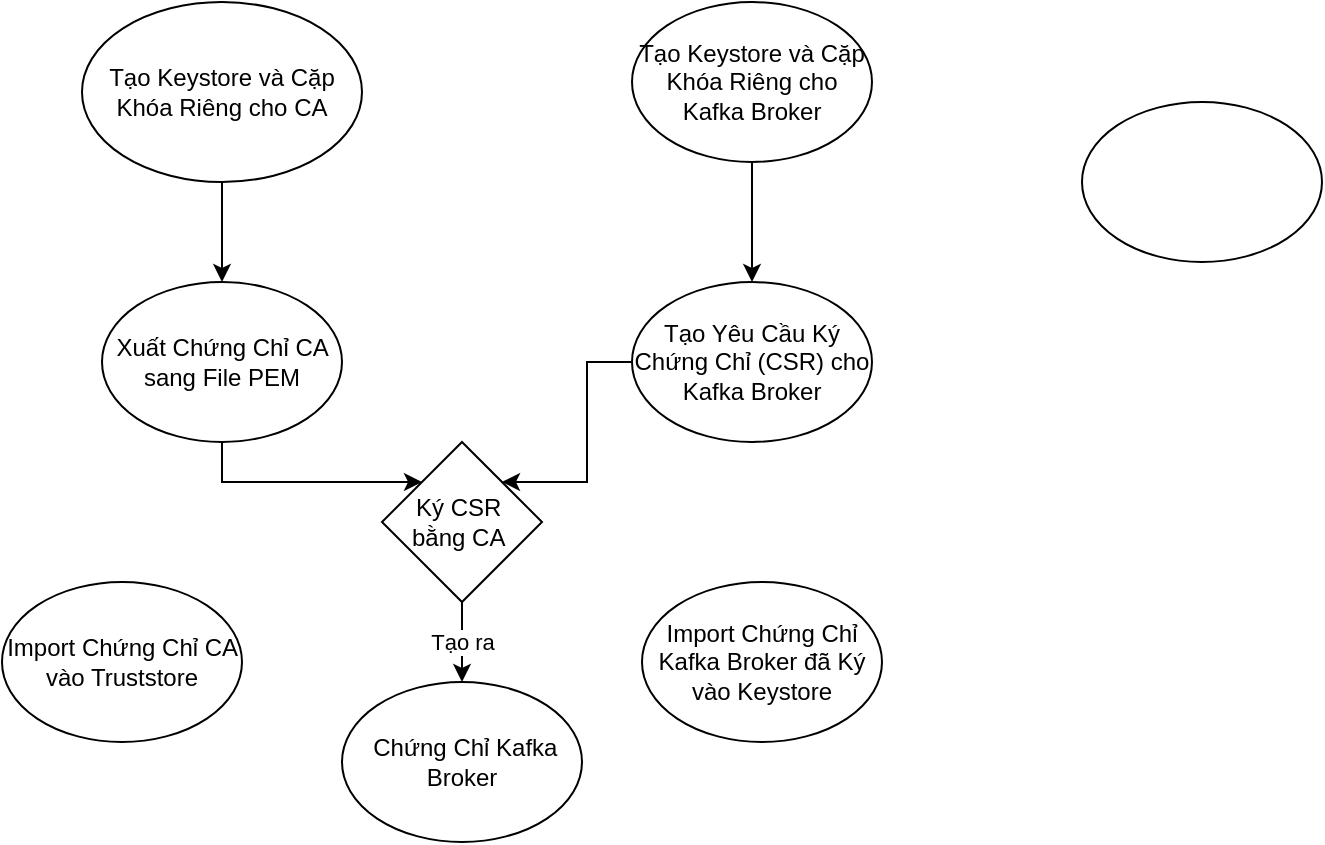<mxfile version="24.7.17">
  <diagram name="Page-1" id="eGec_pED1HADVvbFYvz1">
    <mxGraphModel dx="794" dy="519" grid="1" gridSize="10" guides="1" tooltips="1" connect="1" arrows="1" fold="1" page="1" pageScale="1" pageWidth="850" pageHeight="1100" math="0" shadow="0">
      <root>
        <mxCell id="0" />
        <mxCell id="1" parent="0" />
        <mxCell id="uOno-ktKAhpssZojFqV2-9" style="edgeStyle=orthogonalEdgeStyle;rounded=0;orthogonalLoop=1;jettySize=auto;html=1;exitX=0.5;exitY=1;exitDx=0;exitDy=0;entryX=0.5;entryY=0;entryDx=0;entryDy=0;" parent="1" source="uOno-ktKAhpssZojFqV2-1" target="uOno-ktKAhpssZojFqV2-4" edge="1">
          <mxGeometry relative="1" as="geometry" />
        </mxCell>
        <mxCell id="uOno-ktKAhpssZojFqV2-1" value="&lt;span class=&quot;hljs-selector-tag&quot;&gt;T&lt;/span&gt;ạ&lt;span class=&quot;hljs-selector-tag&quot;&gt;o&lt;/span&gt; &lt;span class=&quot;hljs-selector-tag&quot;&gt;Keystore&lt;/span&gt; &lt;span class=&quot;hljs-selector-tag&quot;&gt;v&lt;/span&gt;à &lt;span class=&quot;hljs-selector-tag&quot;&gt;C&lt;/span&gt;ặ&lt;span class=&quot;hljs-selector-tag&quot;&gt;p&lt;/span&gt; &lt;span class=&quot;hljs-selector-tag&quot;&gt;Kh&lt;/span&gt;ó&lt;span class=&quot;hljs-selector-tag&quot;&gt;a&lt;/span&gt; &lt;span class=&quot;hljs-selector-tag&quot;&gt;Ri&lt;/span&gt;ê&lt;span class=&quot;hljs-selector-tag&quot;&gt;ng&lt;/span&gt; &lt;span class=&quot;hljs-selector-tag&quot;&gt;cho&lt;/span&gt; &lt;span class=&quot;hljs-selector-tag&quot;&gt;CA&lt;/span&gt;" style="ellipse;whiteSpace=wrap;html=1;" parent="1" vertex="1">
          <mxGeometry x="150" y="40" width="140" height="90" as="geometry" />
        </mxCell>
        <mxCell id="uOno-ktKAhpssZojFqV2-2" value="" style="ellipse;whiteSpace=wrap;html=1;" parent="1" vertex="1">
          <mxGeometry x="650" y="90" width="120" height="80" as="geometry" />
        </mxCell>
        <mxCell id="uOno-ktKAhpssZojFqV2-10" style="edgeStyle=orthogonalEdgeStyle;rounded=0;orthogonalLoop=1;jettySize=auto;html=1;exitX=0.5;exitY=1;exitDx=0;exitDy=0;" parent="1" source="uOno-ktKAhpssZojFqV2-3" target="uOno-ktKAhpssZojFqV2-5" edge="1">
          <mxGeometry relative="1" as="geometry" />
        </mxCell>
        <mxCell id="uOno-ktKAhpssZojFqV2-3" value="&lt;span class=&quot;hljs-selector-tag&quot;&gt;T&lt;/span&gt;ạ&lt;span class=&quot;hljs-selector-tag&quot;&gt;o&lt;/span&gt; &lt;span class=&quot;hljs-selector-tag&quot;&gt;Keystore&lt;/span&gt; &lt;span class=&quot;hljs-selector-tag&quot;&gt;v&lt;/span&gt;à &lt;span class=&quot;hljs-selector-tag&quot;&gt;C&lt;/span&gt;ặ&lt;span class=&quot;hljs-selector-tag&quot;&gt;p&lt;/span&gt; &lt;span class=&quot;hljs-selector-tag&quot;&gt;Kh&lt;/span&gt;ó&lt;span class=&quot;hljs-selector-tag&quot;&gt;a&lt;/span&gt; &lt;span class=&quot;hljs-selector-tag&quot;&gt;Ri&lt;/span&gt;ê&lt;span class=&quot;hljs-selector-tag&quot;&gt;ng&lt;/span&gt; &lt;span class=&quot;hljs-selector-tag&quot;&gt;cho&lt;/span&gt; &lt;span class=&quot;hljs-selector-tag&quot;&gt;Kafka&lt;/span&gt; &lt;span class=&quot;hljs-selector-tag&quot;&gt;Broker&lt;/span&gt;" style="ellipse;whiteSpace=wrap;html=1;" parent="1" vertex="1">
          <mxGeometry x="425" y="40" width="120" height="80" as="geometry" />
        </mxCell>
        <mxCell id="uOno-ktKAhpssZojFqV2-13" style="edgeStyle=orthogonalEdgeStyle;rounded=0;orthogonalLoop=1;jettySize=auto;html=1;exitX=0.5;exitY=1;exitDx=0;exitDy=0;entryX=0;entryY=0;entryDx=0;entryDy=0;" parent="1" source="uOno-ktKAhpssZojFqV2-4" target="uOno-ktKAhpssZojFqV2-11" edge="1">
          <mxGeometry relative="1" as="geometry" />
        </mxCell>
        <mxCell id="uOno-ktKAhpssZojFqV2-4" value="&lt;span class=&quot;hljs-selector-tag&quot;&gt;Xu&lt;/span&gt;ấ&lt;span class=&quot;hljs-selector-tag&quot;&gt;t&lt;/span&gt; &lt;span class=&quot;hljs-selector-tag&quot;&gt;Ch&lt;/span&gt;ứ&lt;span class=&quot;hljs-selector-tag&quot;&gt;ng&lt;/span&gt; &lt;span class=&quot;hljs-selector-tag&quot;&gt;Ch&lt;/span&gt;ỉ &lt;span class=&quot;hljs-selector-tag&quot;&gt;CA&lt;/span&gt; &lt;span class=&quot;hljs-selector-tag&quot;&gt;sang&lt;/span&gt; &lt;span class=&quot;hljs-selector-tag&quot;&gt;File&lt;/span&gt; &lt;span class=&quot;hljs-selector-tag&quot;&gt;PEM&lt;/span&gt;" style="ellipse;whiteSpace=wrap;html=1;" parent="1" vertex="1">
          <mxGeometry x="160" y="180" width="120" height="80" as="geometry" />
        </mxCell>
        <mxCell id="uOno-ktKAhpssZojFqV2-12" style="edgeStyle=orthogonalEdgeStyle;rounded=0;orthogonalLoop=1;jettySize=auto;html=1;exitX=0;exitY=0.5;exitDx=0;exitDy=0;entryX=1;entryY=0;entryDx=0;entryDy=0;" parent="1" source="uOno-ktKAhpssZojFqV2-5" target="uOno-ktKAhpssZojFqV2-11" edge="1">
          <mxGeometry relative="1" as="geometry" />
        </mxCell>
        <mxCell id="uOno-ktKAhpssZojFqV2-5" value="&lt;span class=&quot;hljs-selector-tag&quot;&gt;T&lt;/span&gt;ạ&lt;span class=&quot;hljs-selector-tag&quot;&gt;o&lt;/span&gt; &lt;span class=&quot;hljs-selector-tag&quot;&gt;Y&lt;/span&gt;ê&lt;span class=&quot;hljs-selector-tag&quot;&gt;u&lt;/span&gt; &lt;span class=&quot;hljs-selector-tag&quot;&gt;C&lt;/span&gt;ầ&lt;span class=&quot;hljs-selector-tag&quot;&gt;u&lt;/span&gt; &lt;span class=&quot;hljs-selector-tag&quot;&gt;K&lt;/span&gt;ý &lt;span class=&quot;hljs-selector-tag&quot;&gt;Ch&lt;/span&gt;ứ&lt;span class=&quot;hljs-selector-tag&quot;&gt;ng&lt;/span&gt; &lt;span class=&quot;hljs-selector-tag&quot;&gt;Ch&lt;/span&gt;ỉ (CSR) &lt;span class=&quot;hljs-selector-tag&quot;&gt;cho&lt;/span&gt; &lt;span class=&quot;hljs-selector-tag&quot;&gt;Kafka&lt;/span&gt; &lt;span class=&quot;hljs-selector-tag&quot;&gt;Broker&lt;/span&gt;" style="ellipse;whiteSpace=wrap;html=1;" parent="1" vertex="1">
          <mxGeometry x="425" y="180" width="120" height="80" as="geometry" />
        </mxCell>
        <mxCell id="uOno-ktKAhpssZojFqV2-6" value="&amp;nbsp;&lt;span class=&quot;hljs-selector-tag&quot;&gt;Ch&lt;/span&gt;ứ&lt;span class=&quot;hljs-selector-tag&quot;&gt;ng&lt;/span&gt; &lt;span class=&quot;hljs-selector-tag&quot;&gt;Ch&lt;/span&gt;ỉ &lt;span class=&quot;hljs-selector-tag&quot;&gt;Kafka&lt;/span&gt; &lt;span class=&quot;hljs-selector-tag&quot;&gt;Broker&lt;/span&gt;" style="ellipse;whiteSpace=wrap;html=1;" parent="1" vertex="1">
          <mxGeometry x="280" y="380" width="120" height="80" as="geometry" />
        </mxCell>
        <mxCell id="uOno-ktKAhpssZojFqV2-7" value="&lt;span class=&quot;hljs-selector-tag&quot;&gt;Import&lt;/span&gt; &lt;span class=&quot;hljs-selector-tag&quot;&gt;Ch&lt;/span&gt;ứ&lt;span class=&quot;hljs-selector-tag&quot;&gt;ng&lt;/span&gt; &lt;span class=&quot;hljs-selector-tag&quot;&gt;Ch&lt;/span&gt;ỉ &lt;span class=&quot;hljs-selector-tag&quot;&gt;CA&lt;/span&gt; &lt;span class=&quot;hljs-selector-tag&quot;&gt;v&lt;/span&gt;à&lt;span class=&quot;hljs-selector-tag&quot;&gt;o&lt;/span&gt; &lt;span class=&quot;hljs-selector-tag&quot;&gt;Truststore&lt;/span&gt;" style="ellipse;whiteSpace=wrap;html=1;" parent="1" vertex="1">
          <mxGeometry x="110" y="330" width="120" height="80" as="geometry" />
        </mxCell>
        <mxCell id="uOno-ktKAhpssZojFqV2-8" value="&lt;span class=&quot;hljs-selector-tag&quot;&gt;Import&lt;/span&gt; &lt;span class=&quot;hljs-selector-tag&quot;&gt;Ch&lt;/span&gt;ứ&lt;span class=&quot;hljs-selector-tag&quot;&gt;ng&lt;/span&gt; &lt;span class=&quot;hljs-selector-tag&quot;&gt;Ch&lt;/span&gt;ỉ &lt;span class=&quot;hljs-selector-tag&quot;&gt;Kafka&lt;/span&gt; &lt;span class=&quot;hljs-selector-tag&quot;&gt;Broker&lt;/span&gt; đã &lt;span class=&quot;hljs-selector-tag&quot;&gt;K&lt;/span&gt;ý &lt;span class=&quot;hljs-selector-tag&quot;&gt;v&lt;/span&gt;à&lt;span class=&quot;hljs-selector-tag&quot;&gt;o&lt;/span&gt; &lt;span class=&quot;hljs-selector-tag&quot;&gt;Keystore&lt;/span&gt;" style="ellipse;whiteSpace=wrap;html=1;" parent="1" vertex="1">
          <mxGeometry x="430" y="330" width="120" height="80" as="geometry" />
        </mxCell>
        <mxCell id="uOno-ktKAhpssZojFqV2-14" value="Tạo ra" style="edgeStyle=orthogonalEdgeStyle;rounded=0;orthogonalLoop=1;jettySize=auto;html=1;exitX=0.5;exitY=1;exitDx=0;exitDy=0;entryX=0.5;entryY=0;entryDx=0;entryDy=0;" parent="1" source="uOno-ktKAhpssZojFqV2-11" target="uOno-ktKAhpssZojFqV2-6" edge="1">
          <mxGeometry relative="1" as="geometry" />
        </mxCell>
        <mxCell id="uOno-ktKAhpssZojFqV2-11" value="&lt;span class=&quot;hljs-selector-tag&quot;&gt;K&lt;/span&gt;ý&amp;nbsp;&lt;span class=&quot;hljs-selector-tag&quot;&gt;CSR&lt;/span&gt;&amp;nbsp;&lt;div&gt;&lt;span class=&quot;hljs-selector-tag&quot;&gt;b&lt;/span&gt;ằ&lt;span class=&quot;hljs-selector-tag&quot;&gt;ng&lt;/span&gt;&amp;nbsp;&lt;span class=&quot;hljs-selector-tag&quot;&gt;CA&lt;/span&gt;&amp;nbsp;&lt;/div&gt;" style="rhombus;whiteSpace=wrap;html=1;" parent="1" vertex="1">
          <mxGeometry x="300" y="260" width="80" height="80" as="geometry" />
        </mxCell>
      </root>
    </mxGraphModel>
  </diagram>
</mxfile>
